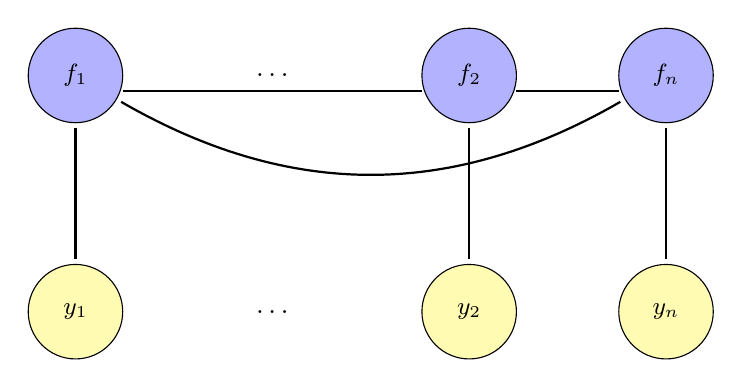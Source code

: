 \begin{tikzpicture}
	\tikzstyle{x_i} = [circle, draw, fill=green!50, minimum size=1.2cm, text width=0.8cm, align=center, font=\large]
	\tikzstyle{f_i} = [circle, draw, fill=blue!30, minimum size=1.2cm, inner sep=2pt, outer sep=2pt, font=\small, align=center]
	\tikzstyle{y_i} = [circle, draw, fill=yellow!30, minimum size=1.2cm, inner sep=2pt, outer sep=2pt, font=\small, align=center]
	\tikzstyle{edge_label} = [font=\small, label={[label distance = -4pt]90:$\text$}]
	\tikzstyle{edge} = [thick, >=stealth]
	\tikzstyle{biedge} = [thick, >=stealth]
	\def\step{-3}
	\def\layerpos{3}

	\foreach \name/\x in {f_1/-2.5, f_2/2.5, f_n/5} 
	  	\node[f_i] (\name) at (\x, \layerpos) {$\name$};

	\draw[biedge] (f_1)++(0.6,-0.2) -- ++(3.8,0); %(f_2);
	\draw[biedge] (f_2)++(0.6,-0.2) -- +(1.3,0);% ++ (f_n);
	\draw [biedge] (f_1) to [out=-30,in=-150] (f_n);
	\node (other^2) at (0, \layerpos) {$\ldots$};

	%observables
	\pgfmathsetmacro{\layerpos}{\layerpos + \step}

	\foreach \name/\x in {y_1/-2.5, y_2/2.5, y_n/5} 
	  	\node[y_i] (\name) at (\x, \layerpos) {$\name$};

	\node (other^3) at (0, \layerpos) {$\ldots$};
	\foreach \from/\to in {f_1/y_1, f_2/y_2, f_n/y_n}
		\draw[edge] (\from) -- (\to);
\end{tikzpicture}